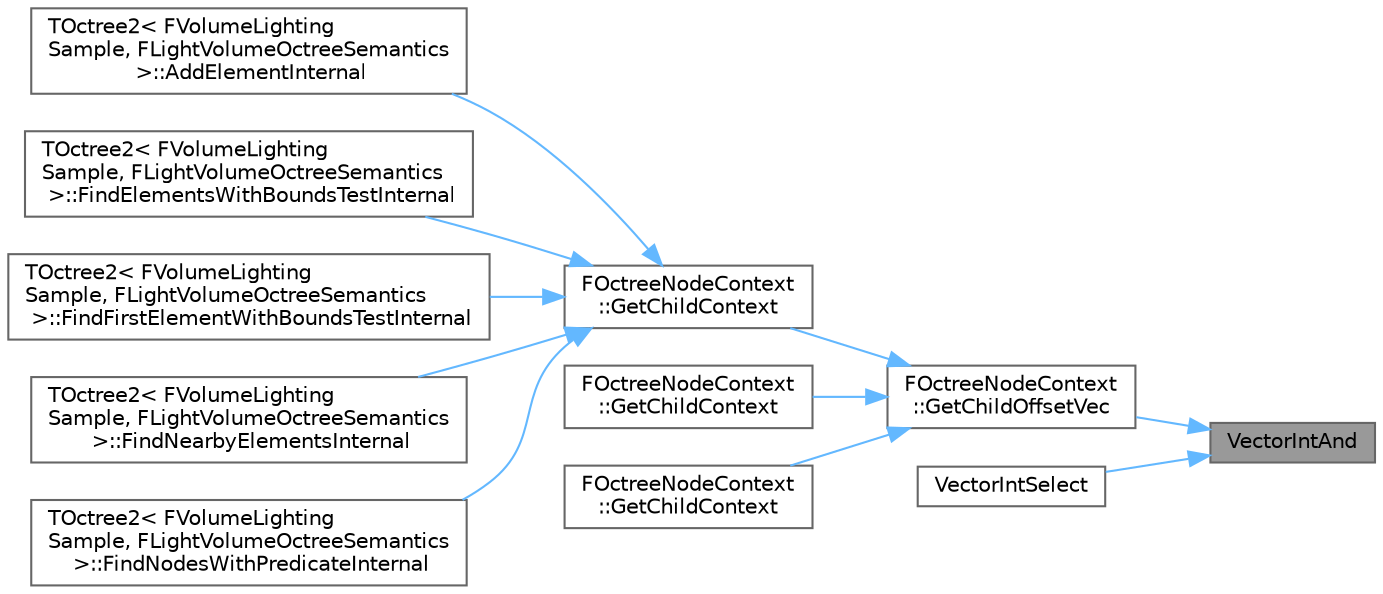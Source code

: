 digraph "VectorIntAnd"
{
 // INTERACTIVE_SVG=YES
 // LATEX_PDF_SIZE
  bgcolor="transparent";
  edge [fontname=Helvetica,fontsize=10,labelfontname=Helvetica,labelfontsize=10];
  node [fontname=Helvetica,fontsize=10,shape=box,height=0.2,width=0.4];
  rankdir="RL";
  Node1 [id="Node000001",label="VectorIntAnd",height=0.2,width=0.4,color="gray40", fillcolor="grey60", style="filled", fontcolor="black",tooltip="= a & b"];
  Node1 -> Node2 [id="edge1_Node000001_Node000002",dir="back",color="steelblue1",style="solid",tooltip=" "];
  Node2 [id="Node000002",label="FOctreeNodeContext\l::GetChildOffsetVec",height=0.2,width=0.4,color="grey40", fillcolor="white", style="filled",URL="$de/d87/classFOctreeNodeContext.html#a8dff350b3e5a4aea9085732eeb50b71b",tooltip=" "];
  Node2 -> Node3 [id="edge2_Node000002_Node000003",dir="back",color="steelblue1",style="solid",tooltip=" "];
  Node3 [id="Node000003",label="FOctreeNodeContext\l::GetChildContext",height=0.2,width=0.4,color="grey40", fillcolor="white", style="filled",URL="$de/d87/classFOctreeNodeContext.html#a1185662f38eb6b1db47776cc98525d18",tooltip="Child node initialization constructor."];
  Node3 -> Node4 [id="edge3_Node000003_Node000004",dir="back",color="steelblue1",style="solid",tooltip=" "];
  Node4 [id="Node000004",label="TOctree2\< FVolumeLighting\lSample, FLightVolumeOctreeSemantics\l \>::AddElementInternal",height=0.2,width=0.4,color="grey40", fillcolor="white", style="filled",URL="$db/d87/classTOctree2.html#a5110dbbe8a7f5325c1924565400d3596",tooltip=" "];
  Node3 -> Node5 [id="edge4_Node000003_Node000005",dir="back",color="steelblue1",style="solid",tooltip=" "];
  Node5 [id="Node000005",label="TOctree2\< FVolumeLighting\lSample, FLightVolumeOctreeSemantics\l \>::FindElementsWithBoundsTestInternal",height=0.2,width=0.4,color="grey40", fillcolor="white", style="filled",URL="$db/d87/classTOctree2.html#ac54ebc520b5bef71709ae2ce22c09684",tooltip=" "];
  Node3 -> Node6 [id="edge5_Node000003_Node000006",dir="back",color="steelblue1",style="solid",tooltip=" "];
  Node6 [id="Node000006",label="TOctree2\< FVolumeLighting\lSample, FLightVolumeOctreeSemantics\l \>::FindFirstElementWithBoundsTestInternal",height=0.2,width=0.4,color="grey40", fillcolor="white", style="filled",URL="$db/d87/classTOctree2.html#a90bf025db87e9bf861bff6f39a7695af",tooltip=" "];
  Node3 -> Node7 [id="edge6_Node000003_Node000007",dir="back",color="steelblue1",style="solid",tooltip=" "];
  Node7 [id="Node000007",label="TOctree2\< FVolumeLighting\lSample, FLightVolumeOctreeSemantics\l \>::FindNearbyElementsInternal",height=0.2,width=0.4,color="grey40", fillcolor="white", style="filled",URL="$db/d87/classTOctree2.html#a45503122961c2f78eb00f821735fb9a2",tooltip=" "];
  Node3 -> Node8 [id="edge7_Node000003_Node000008",dir="back",color="steelblue1",style="solid",tooltip=" "];
  Node8 [id="Node000008",label="TOctree2\< FVolumeLighting\lSample, FLightVolumeOctreeSemantics\l \>::FindNodesWithPredicateInternal",height=0.2,width=0.4,color="grey40", fillcolor="white", style="filled",URL="$db/d87/classTOctree2.html#aabbb6a5388e07fe1c672d079a4fc307d",tooltip=" "];
  Node2 -> Node9 [id="edge8_Node000002_Node000009",dir="back",color="steelblue1",style="solid",tooltip=" "];
  Node9 [id="Node000009",label="FOctreeNodeContext\l::GetChildContext",height=0.2,width=0.4,color="grey40", fillcolor="white", style="filled",URL="$de/d87/classFOctreeNodeContext.html#a70f217e91f150b67537849366a0ac811",tooltip="Construct a child context given the child ref."];
  Node2 -> Node10 [id="edge9_Node000002_Node000010",dir="back",color="steelblue1",style="solid",tooltip=" "];
  Node10 [id="Node000010",label="FOctreeNodeContext\l::GetChildContext",height=0.2,width=0.4,color="grey40", fillcolor="white", style="filled",URL="$de/d87/classFOctreeNodeContext.html#a331029ecc748bd9268ffe0bf2ab88975",tooltip="Child node initialization constructor."];
  Node1 -> Node11 [id="edge10_Node000001_Node000011",dir="back",color="steelblue1",style="solid",tooltip=" "];
  Node11 [id="Node000011",label="VectorIntSelect",height=0.2,width=0.4,color="grey40", fillcolor="white", style="filled",URL="$dd/d4d/UnrealMathFPU_8h.html#a621614610435b9dc4c9eb3c049cc27e6",tooltip=" "];
}

